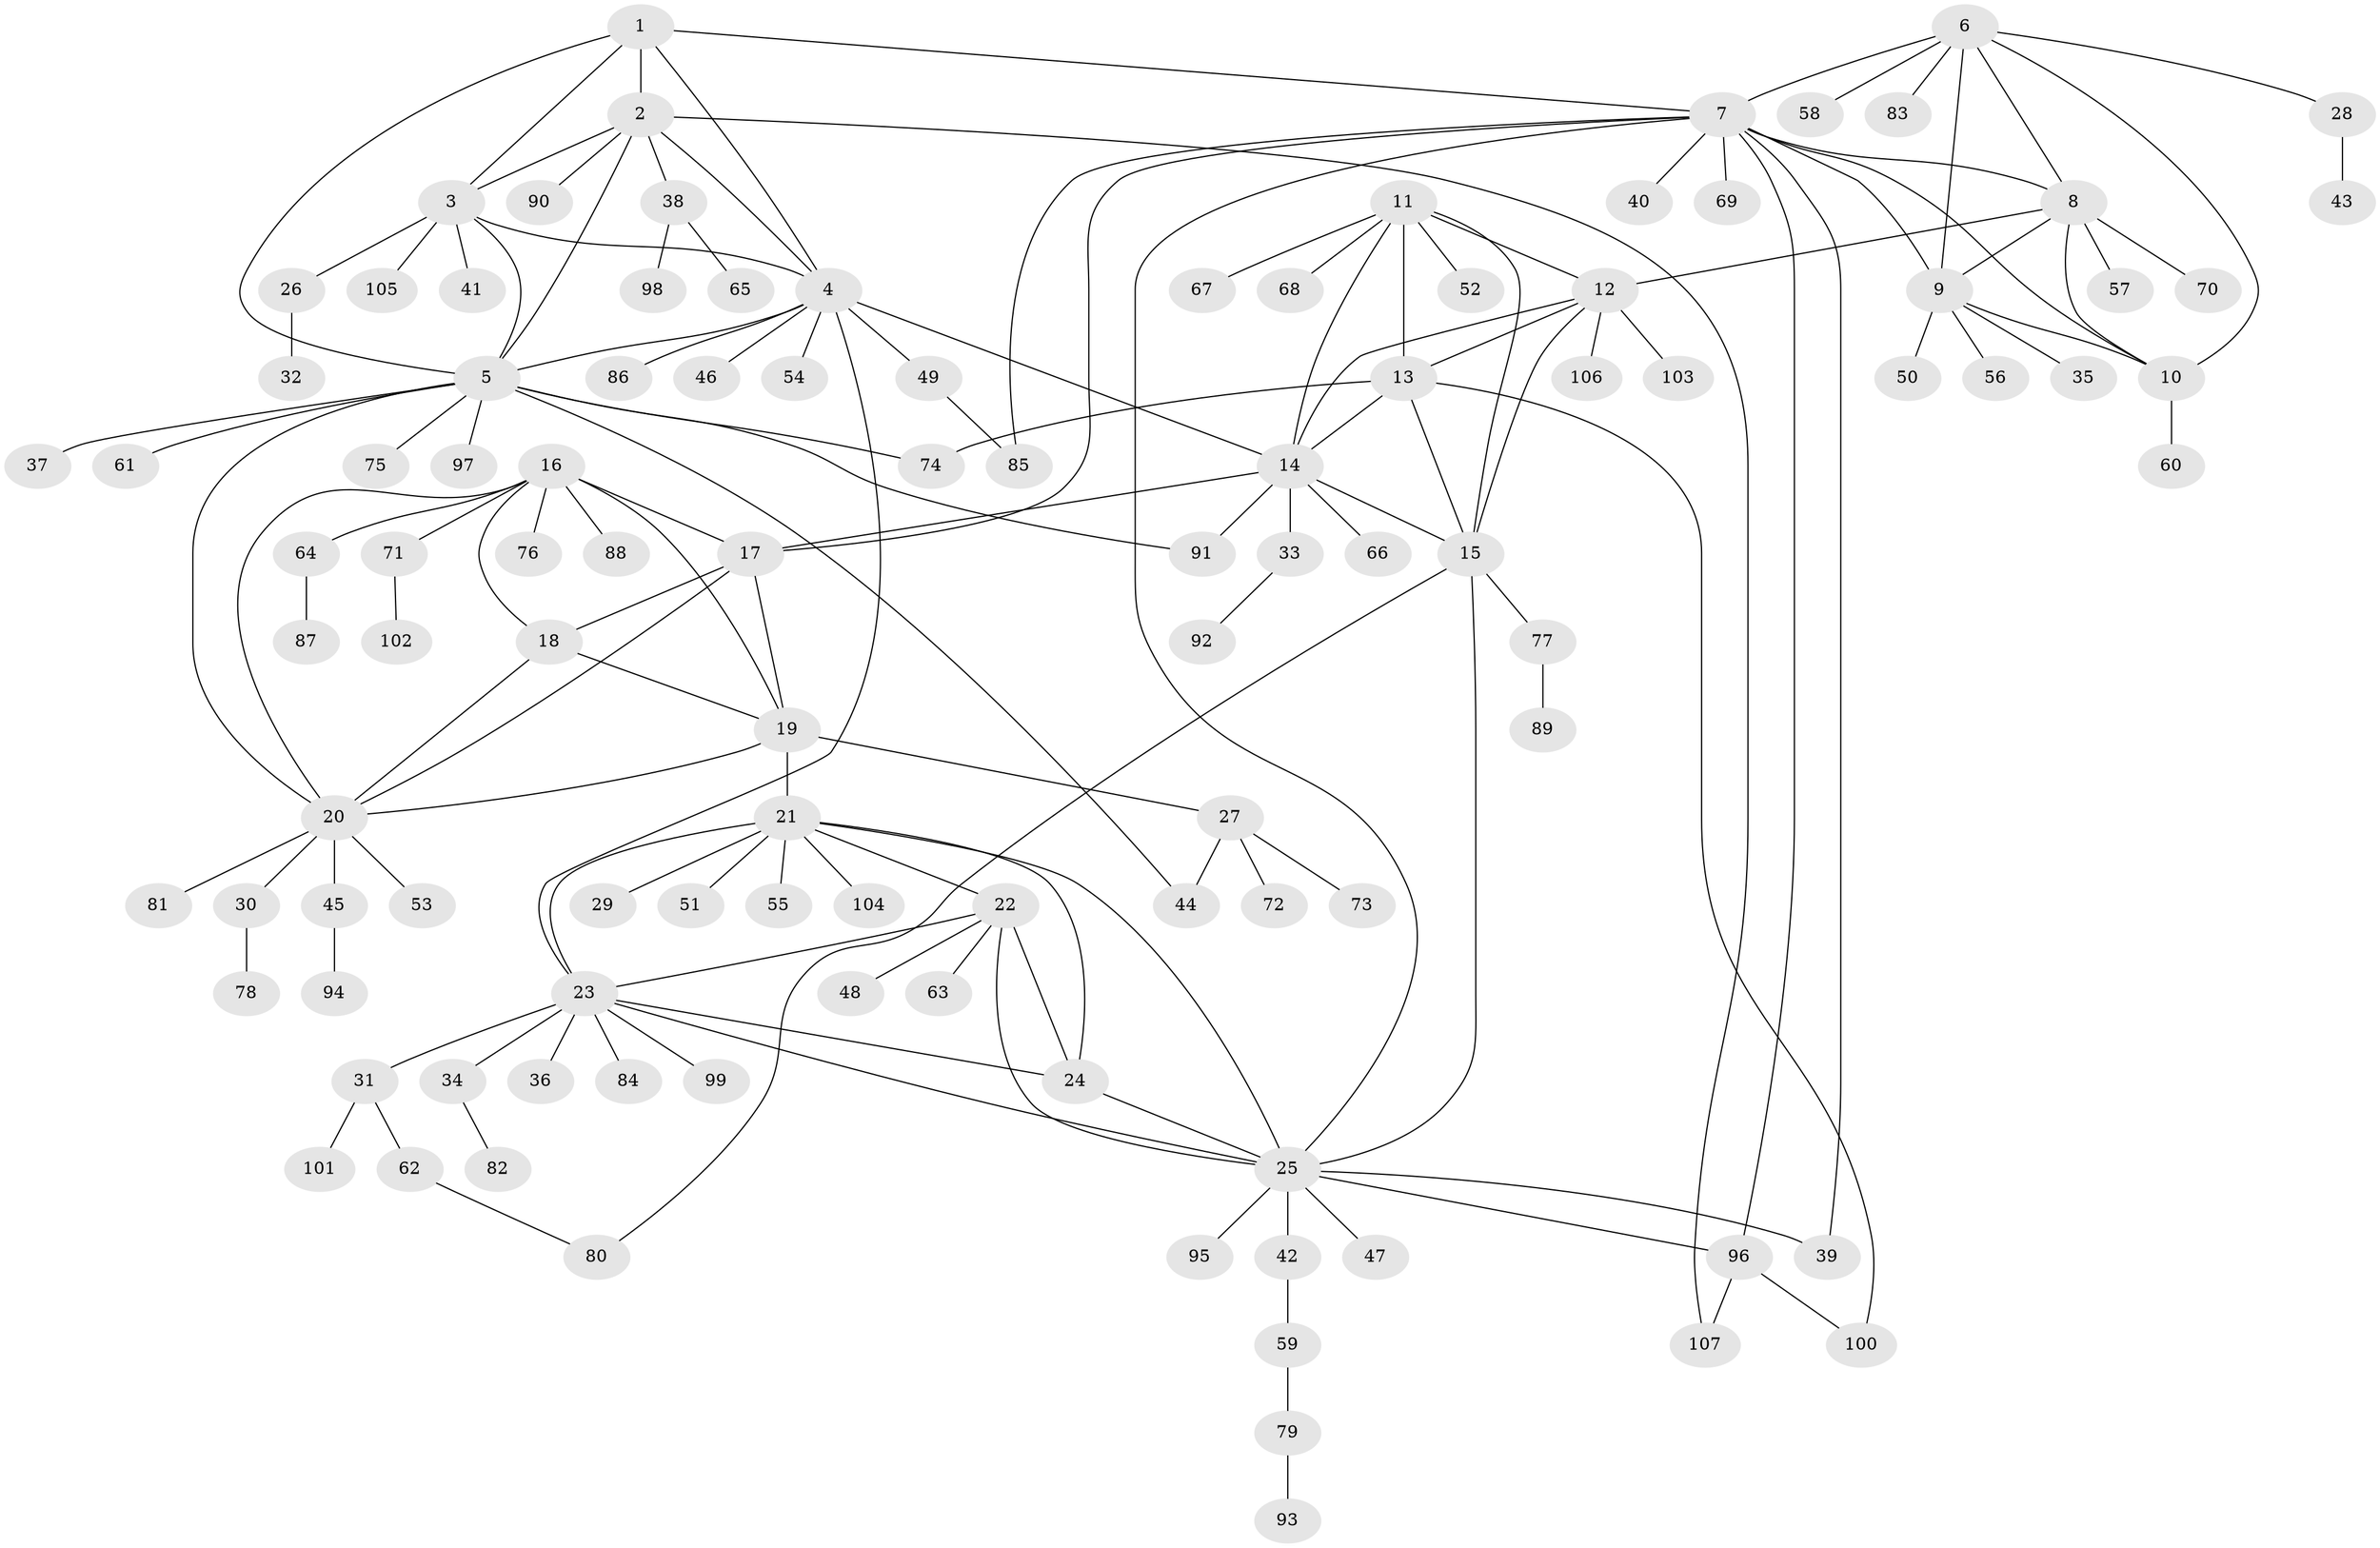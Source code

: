 // coarse degree distribution, {14: 0.03125, 15: 0.015625, 11: 0.015625, 6: 0.046875, 3: 0.03125, 5: 0.015625, 4: 0.046875, 7: 0.015625, 1: 0.59375, 2: 0.1875}
// Generated by graph-tools (version 1.1) at 2025/19/03/04/25 18:19:48]
// undirected, 107 vertices, 151 edges
graph export_dot {
graph [start="1"]
  node [color=gray90,style=filled];
  1;
  2;
  3;
  4;
  5;
  6;
  7;
  8;
  9;
  10;
  11;
  12;
  13;
  14;
  15;
  16;
  17;
  18;
  19;
  20;
  21;
  22;
  23;
  24;
  25;
  26;
  27;
  28;
  29;
  30;
  31;
  32;
  33;
  34;
  35;
  36;
  37;
  38;
  39;
  40;
  41;
  42;
  43;
  44;
  45;
  46;
  47;
  48;
  49;
  50;
  51;
  52;
  53;
  54;
  55;
  56;
  57;
  58;
  59;
  60;
  61;
  62;
  63;
  64;
  65;
  66;
  67;
  68;
  69;
  70;
  71;
  72;
  73;
  74;
  75;
  76;
  77;
  78;
  79;
  80;
  81;
  82;
  83;
  84;
  85;
  86;
  87;
  88;
  89;
  90;
  91;
  92;
  93;
  94;
  95;
  96;
  97;
  98;
  99;
  100;
  101;
  102;
  103;
  104;
  105;
  106;
  107;
  1 -- 2;
  1 -- 3;
  1 -- 4;
  1 -- 5;
  1 -- 7;
  2 -- 3;
  2 -- 4;
  2 -- 5;
  2 -- 38;
  2 -- 90;
  2 -- 107;
  3 -- 4;
  3 -- 5;
  3 -- 26;
  3 -- 41;
  3 -- 105;
  4 -- 5;
  4 -- 14;
  4 -- 23;
  4 -- 46;
  4 -- 49;
  4 -- 54;
  4 -- 86;
  5 -- 20;
  5 -- 37;
  5 -- 44;
  5 -- 61;
  5 -- 74;
  5 -- 75;
  5 -- 91;
  5 -- 97;
  6 -- 7;
  6 -- 8;
  6 -- 9;
  6 -- 10;
  6 -- 28;
  6 -- 58;
  6 -- 83;
  7 -- 8;
  7 -- 9;
  7 -- 10;
  7 -- 17;
  7 -- 25;
  7 -- 39;
  7 -- 40;
  7 -- 69;
  7 -- 85;
  7 -- 96;
  8 -- 9;
  8 -- 10;
  8 -- 12;
  8 -- 57;
  8 -- 70;
  9 -- 10;
  9 -- 35;
  9 -- 50;
  9 -- 56;
  10 -- 60;
  11 -- 12;
  11 -- 13;
  11 -- 14;
  11 -- 15;
  11 -- 52;
  11 -- 67;
  11 -- 68;
  12 -- 13;
  12 -- 14;
  12 -- 15;
  12 -- 103;
  12 -- 106;
  13 -- 14;
  13 -- 15;
  13 -- 74;
  13 -- 100;
  14 -- 15;
  14 -- 17;
  14 -- 33;
  14 -- 66;
  14 -- 91;
  15 -- 25;
  15 -- 77;
  15 -- 80;
  16 -- 17;
  16 -- 18;
  16 -- 19;
  16 -- 20;
  16 -- 64;
  16 -- 71;
  16 -- 76;
  16 -- 88;
  17 -- 18;
  17 -- 19;
  17 -- 20;
  18 -- 19;
  18 -- 20;
  19 -- 20;
  19 -- 21;
  19 -- 27;
  20 -- 30;
  20 -- 45;
  20 -- 53;
  20 -- 81;
  21 -- 22;
  21 -- 23;
  21 -- 24;
  21 -- 25;
  21 -- 29;
  21 -- 51;
  21 -- 55;
  21 -- 104;
  22 -- 23;
  22 -- 24;
  22 -- 25;
  22 -- 48;
  22 -- 63;
  23 -- 24;
  23 -- 25;
  23 -- 31;
  23 -- 34;
  23 -- 36;
  23 -- 84;
  23 -- 99;
  24 -- 25;
  25 -- 39;
  25 -- 42;
  25 -- 47;
  25 -- 95;
  25 -- 96;
  26 -- 32;
  27 -- 44;
  27 -- 72;
  27 -- 73;
  28 -- 43;
  30 -- 78;
  31 -- 62;
  31 -- 101;
  33 -- 92;
  34 -- 82;
  38 -- 65;
  38 -- 98;
  42 -- 59;
  45 -- 94;
  49 -- 85;
  59 -- 79;
  62 -- 80;
  64 -- 87;
  71 -- 102;
  77 -- 89;
  79 -- 93;
  96 -- 100;
  96 -- 107;
}
